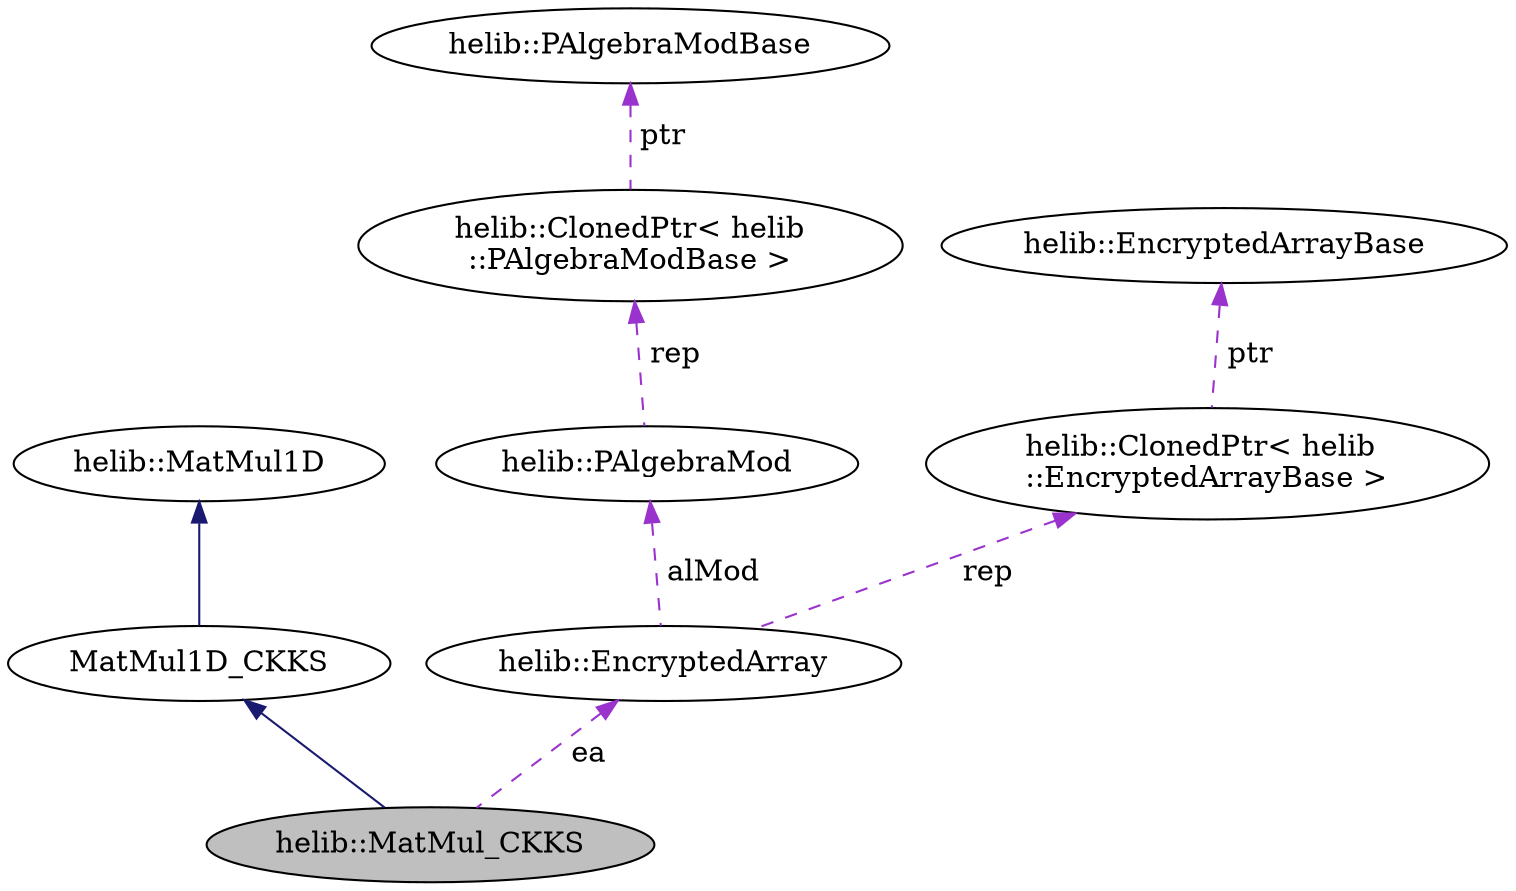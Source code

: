 digraph "helib::MatMul_CKKS"
{
  N3 [label="helib::MatMul_CKKS",color="black", fillcolor="grey75", style="filled", fontcolor="black"];
  N4 -> N3 [dir="back",color="midnightblue",style="solid"];
  N4 [label="MatMul1D_CKKS",color="black", fillcolor="white", style="filled"];
  N5 -> N4 [dir="back",color="midnightblue",style="solid"];
  N5 [label="helib::MatMul1D",color="black", fillcolor="white", style="filled"];
  N6 -> N3 [dir="back",color="darkorchid3",style="dashed",label=" ea" ];
  N6 [label="helib::EncryptedArray",color="black", fillcolor="white", style="filled",tooltip="A simple wrapper for a smart pointer to an EncryptedArrayBase. This is the interface that higher-leve..."];
  N7 -> N6 [dir="back",color="darkorchid3",style="dashed",label=" alMod" ];
  N7 [label="helib::PAlgebraMod",color="black", fillcolor="white", style="filled",tooltip="The structure of Z[X]/(Phi_m(X), p) "];
  N8 -> N7 [dir="back",color="darkorchid3",style="dashed",label=" rep" ];
  N8 [label="helib::ClonedPtr\< helib\l::PAlgebraModBase \>",color="black", fillcolor="white", style="filled"];
  N9 -> N8 [dir="back",color="darkorchid3",style="dashed",label=" ptr" ];
  N9 [label="helib::PAlgebraModBase",color="black", fillcolor="white", style="filled",tooltip="Virtual base class for PAlgebraMod. "];
  N10 -> N6 [dir="back",color="darkorchid3",style="dashed",label=" rep" ];
  N10 [label="helib::ClonedPtr\< helib\l::EncryptedArrayBase \>",color="black", fillcolor="white", style="filled"];
  N11 -> N10 [dir="back",color="darkorchid3",style="dashed",label=" ptr" ];
  N11 [label="helib::EncryptedArrayBase",color="black", fillcolor="white", style="filled",tooltip="virtual class for data-movement operations on arrays of slots "];
}
digraph "helib::MatMul_CKKS"
{
  N0 [label="helib::MatMul_CKKS",color="black", fillcolor="grey75", style="filled", fontcolor="black"];
  N1 -> N0 [dir="back",color="midnightblue",style="solid"];
  N1 [label="MatMul1D_CKKS",color="black", fillcolor="white", style="filled"];
  N2 -> N1 [dir="back",color="midnightblue",style="solid"];
  N2 [label="helib::MatMul1D",color="black", fillcolor="white", style="filled"];
}
